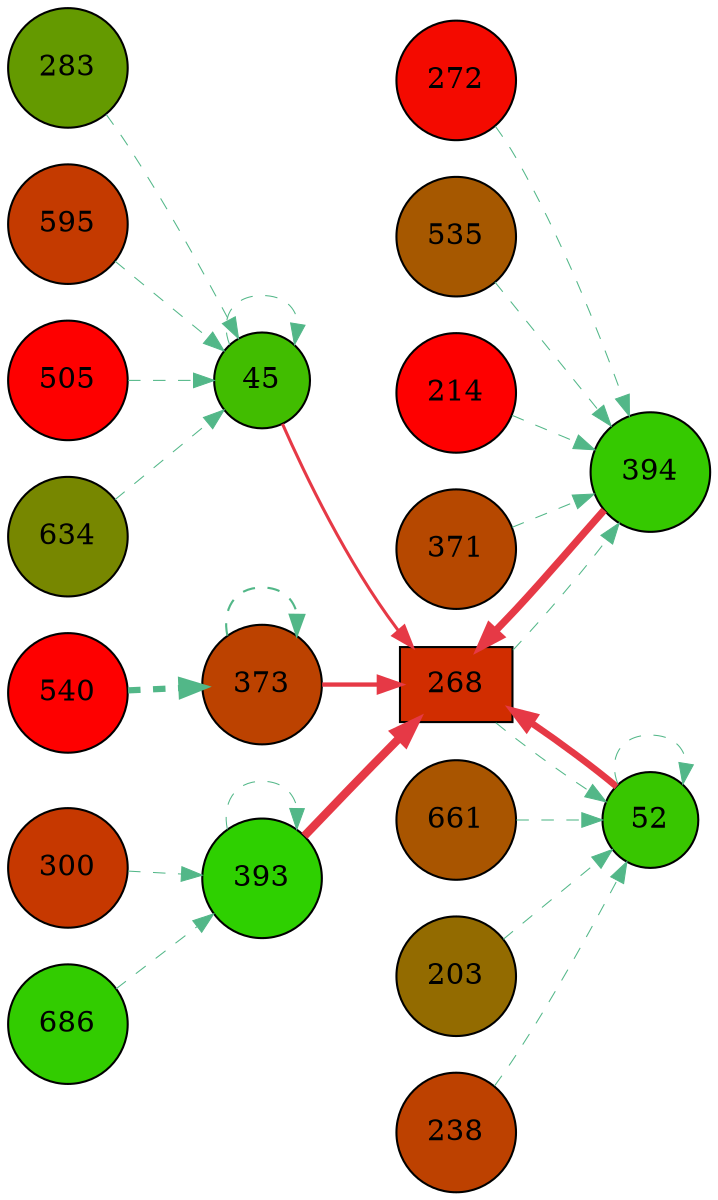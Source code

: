 digraph G{
rankdir=LR;
393 [style=filled, shape=circle, fillcolor="#2ed000", label="393"];
394 [style=filled, shape=circle, fillcolor="#35c900", label="394"];
268 [style=filled, shape=box, fillcolor="#d12d00", label="268"];
272 [style=filled, shape=circle, fillcolor="#f40a00", label="272"];
661 [style=filled, shape=circle, fillcolor="#a95500", label="661"];
535 [style=filled, shape=circle, fillcolor="#a65800", label="535"];
283 [style=filled, shape=circle, fillcolor="#649a00", label="283"];
540 [style=filled, shape=circle, fillcolor="#fe0000", label="540"];
300 [style=filled, shape=circle, fillcolor="#c63800", label="300"];
45 [style=filled, shape=circle, fillcolor="#41bd00", label="45"];
686 [style=filled, shape=circle, fillcolor="#32cc00", label="686"];
52 [style=filled, shape=circle, fillcolor="#38c600", label="52"];
203 [style=filled, shape=circle, fillcolor="#936b00", label="203"];
595 [style=filled, shape=circle, fillcolor="#c43a00", label="595"];
214 [style=filled, shape=circle, fillcolor="#fe0000", label="214"];
238 [style=filled, shape=circle, fillcolor="#bd4100", label="238"];
371 [style=filled, shape=circle, fillcolor="#b64800", label="371"];
373 [style=filled, shape=circle, fillcolor="#bc4200", label="373"];
505 [style=filled, shape=circle, fillcolor="#fe0000", label="505"];
634 [style=filled, shape=circle, fillcolor="#778700", label="634"];
393 -> 268 [color="#e63946",penwidth=4.00];
394 -> 268 [color="#e63946",penwidth=3.49];
52 -> 268 [color="#e63946",penwidth=3.19];
373 -> 268 [color="#e63946",penwidth=2.10];
45 -> 268 [color="#e63946",penwidth=1.47];
686 -> 393 [color="#52b788",style=dashed,penwidth=0.50];
393 -> 393 [color="#52b788",style=dashed,penwidth=0.50];
300 -> 393 [color="#52b788",style=dashed,penwidth=0.50];
371 -> 394 [color="#52b788",style=dashed,penwidth=0.50];
214 -> 394 [color="#52b788",style=dashed,penwidth=0.50];
268 -> 394 [color="#52b788",style=dashed,penwidth=0.50];
535 -> 394 [color="#52b788",style=dashed,penwidth=0.50];
272 -> 394 [color="#52b788",style=dashed,penwidth=0.50];
634 -> 45 [color="#52b788",style=dashed,penwidth=0.50];
283 -> 45 [color="#52b788",style=dashed,penwidth=0.50];
45 -> 45 [color="#52b788",style=dashed,penwidth=0.50];
505 -> 45 [color="#52b788",style=dashed,penwidth=0.50];
595 -> 45 [color="#52b788",style=dashed,penwidth=0.50];
203 -> 52 [color="#52b788",style=dashed,penwidth=0.50];
238 -> 52 [color="#52b788",style=dashed,penwidth=0.50];
268 -> 52 [color="#52b788",style=dashed,penwidth=0.50];
661 -> 52 [color="#52b788",style=dashed,penwidth=0.50];
52 -> 52 [color="#52b788",style=dashed,penwidth=0.50];
540 -> 373 [color="#52b788",style=dashed,penwidth=3.00];
373 -> 373 [color="#52b788",style=dashed,penwidth=1.02];
}
